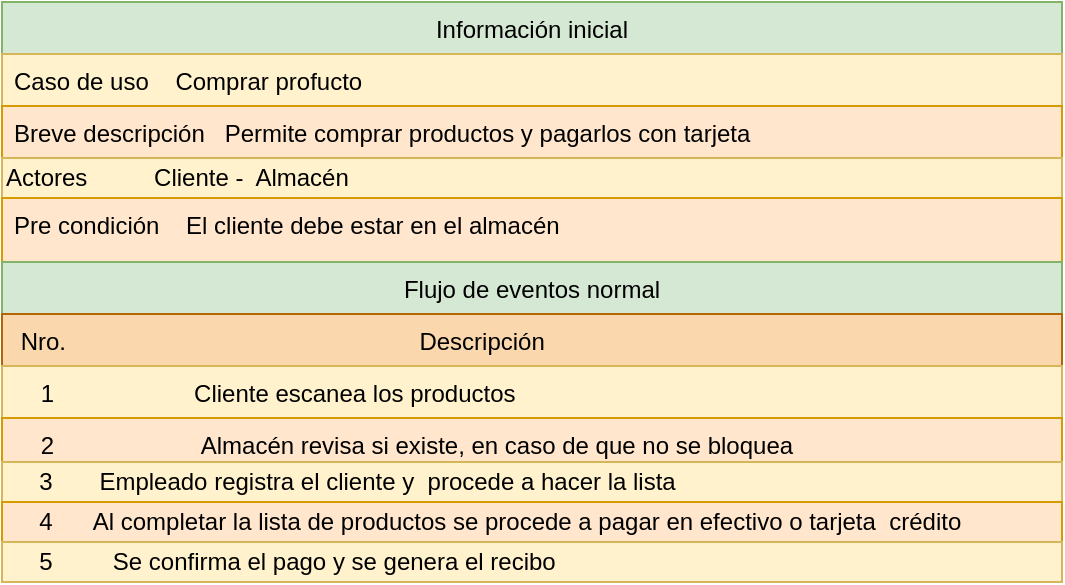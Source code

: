 <mxfile version="14.8.4" type="github">
  <diagram id="-N9R1DFv4vVeJDgOMUEk" name="Page-1">
    <mxGraphModel dx="782" dy="468" grid="1" gridSize="10" guides="1" tooltips="1" connect="1" arrows="1" fold="1" page="1" pageScale="1" pageWidth="827" pageHeight="1169" math="0" shadow="0">
      <root>
        <mxCell id="0" />
        <mxCell id="1" parent="0" />
        <mxCell id="l0epzVS-xQigdUnoJ-Vp-2" value="Información inicial" style="swimlane;fontStyle=0;childLayout=stackLayout;horizontal=1;startSize=26;horizontalStack=0;resizeParent=1;resizeParentMax=0;resizeLast=0;collapsible=1;marginBottom=0;fillColor=#d5e8d4;strokeColor=#82b366;" vertex="1" parent="1">
          <mxGeometry x="160" y="100" width="530" height="150" as="geometry" />
        </mxCell>
        <mxCell id="l0epzVS-xQigdUnoJ-Vp-3" value="Caso de uso    Comprar profucto  " style="text;strokeColor=#d6b656;fillColor=#fff2cc;align=left;verticalAlign=top;spacingLeft=4;spacingRight=4;overflow=hidden;rotatable=0;points=[[0,0.5],[1,0.5]];portConstraint=eastwest;" vertex="1" parent="l0epzVS-xQigdUnoJ-Vp-2">
          <mxGeometry y="26" width="530" height="26" as="geometry" />
        </mxCell>
        <mxCell id="l0epzVS-xQigdUnoJ-Vp-4" value="Breve descripción   Permite comprar productos y pagarlos con tarjeta" style="text;strokeColor=#d79b00;fillColor=#ffe6cc;align=left;verticalAlign=top;spacingLeft=4;spacingRight=4;overflow=hidden;rotatable=0;points=[[0,0.5],[1,0.5]];portConstraint=eastwest;" vertex="1" parent="l0epzVS-xQigdUnoJ-Vp-2">
          <mxGeometry y="52" width="530" height="26" as="geometry" />
        </mxCell>
        <mxCell id="l0epzVS-xQigdUnoJ-Vp-8" value="&lt;span&gt;Actores&amp;nbsp; &amp;nbsp; &amp;nbsp; &amp;nbsp; &amp;nbsp; Cliente -&amp;nbsp; Almacén&amp;nbsp;&lt;/span&gt;" style="text;html=1;strokeColor=#d6b656;fillColor=#fff2cc;align=left;verticalAlign=middle;whiteSpace=wrap;rounded=0;" vertex="1" parent="l0epzVS-xQigdUnoJ-Vp-2">
          <mxGeometry y="78" width="530" height="20" as="geometry" />
        </mxCell>
        <mxCell id="l0epzVS-xQigdUnoJ-Vp-5" value="Pre condición    El cliente debe estar en el almacén" style="text;strokeColor=#d79b00;fillColor=#ffe6cc;align=left;verticalAlign=top;spacingLeft=4;spacingRight=4;overflow=hidden;rotatable=0;points=[[0,0.5],[1,0.5]];portConstraint=eastwest;" vertex="1" parent="l0epzVS-xQigdUnoJ-Vp-2">
          <mxGeometry y="98" width="530" height="32" as="geometry" />
        </mxCell>
        <mxCell id="l0epzVS-xQigdUnoJ-Vp-9" value="Post condición&amp;nbsp; &amp;nbsp; Inicia el proceso de compra en el almacén" style="text;html=1;strokeColor=#d6b656;fillColor=#fff2cc;align=left;verticalAlign=middle;whiteSpace=wrap;rounded=0;" vertex="1" parent="l0epzVS-xQigdUnoJ-Vp-2">
          <mxGeometry y="130" width="530" height="20" as="geometry" />
        </mxCell>
        <mxCell id="l0epzVS-xQigdUnoJ-Vp-10" value="Flujo de eventos normal" style="swimlane;fontStyle=0;childLayout=stackLayout;horizontal=1;startSize=26;horizontalStack=0;resizeParent=1;resizeParentMax=0;resizeLast=0;collapsible=1;marginBottom=0;fillColor=#d5e8d4;strokeColor=#82b366;" vertex="1" parent="1">
          <mxGeometry x="160" y="230" width="530" height="160" as="geometry" />
        </mxCell>
        <mxCell id="l0epzVS-xQigdUnoJ-Vp-11" value=" Nro.                                                     Descripción " style="text;strokeColor=#b46504;fillColor=#fad7ac;align=left;verticalAlign=top;spacingLeft=4;spacingRight=4;overflow=hidden;rotatable=0;points=[[0,0.5],[1,0.5]];portConstraint=eastwest;" vertex="1" parent="l0epzVS-xQigdUnoJ-Vp-10">
          <mxGeometry y="26" width="530" height="26" as="geometry" />
        </mxCell>
        <mxCell id="l0epzVS-xQigdUnoJ-Vp-12" value="    1                     Cliente escanea los productos  " style="text;strokeColor=#d6b656;fillColor=#fff2cc;align=left;verticalAlign=top;spacingLeft=4;spacingRight=4;overflow=hidden;rotatable=0;points=[[0,0.5],[1,0.5]];portConstraint=eastwest;" vertex="1" parent="l0epzVS-xQigdUnoJ-Vp-10">
          <mxGeometry y="52" width="530" height="26" as="geometry" />
        </mxCell>
        <mxCell id="l0epzVS-xQigdUnoJ-Vp-13" value="    2                      Almacén revisa si existe, en caso de que no se bloquea" style="text;strokeColor=#d79b00;fillColor=#ffe6cc;align=left;verticalAlign=top;spacingLeft=4;spacingRight=4;overflow=hidden;rotatable=0;points=[[0,0.5],[1,0.5]];portConstraint=eastwest;" vertex="1" parent="l0epzVS-xQigdUnoJ-Vp-10">
          <mxGeometry y="78" width="530" height="22" as="geometry" />
        </mxCell>
        <mxCell id="l0epzVS-xQigdUnoJ-Vp-14" value="&amp;nbsp; &amp;nbsp; &amp;nbsp;3&amp;nbsp;&amp;nbsp;&lt;span style=&quot;white-space: pre&quot;&gt;	&lt;/span&gt;&lt;span style=&quot;white-space: pre&quot;&gt;	&amp;nbsp;&lt;/span&gt;&amp;nbsp; Empleado registra el cliente y&amp;nbsp; procede a hacer la lista" style="text;html=1;strokeColor=#d6b656;fillColor=#fff2cc;align=left;verticalAlign=middle;whiteSpace=wrap;rounded=0;" vertex="1" parent="l0epzVS-xQigdUnoJ-Vp-10">
          <mxGeometry y="100" width="530" height="20" as="geometry" />
        </mxCell>
        <mxCell id="l0epzVS-xQigdUnoJ-Vp-15" value="&amp;nbsp; &amp;nbsp; &amp;nbsp;4&amp;nbsp;&lt;span style=&quot;white-space: pre&quot;&gt;	&lt;/span&gt;&lt;span style=&quot;white-space: pre&quot;&gt;	&lt;/span&gt;&amp;nbsp; &amp;nbsp;Al completar la lista de productos se procede a pagar en efectivo o tarjeta&amp;nbsp; crédito" style="text;html=1;strokeColor=#d79b00;fillColor=#ffe6cc;align=left;verticalAlign=middle;whiteSpace=wrap;rounded=0;" vertex="1" parent="l0epzVS-xQigdUnoJ-Vp-10">
          <mxGeometry y="120" width="530" height="20" as="geometry" />
        </mxCell>
        <mxCell id="l0epzVS-xQigdUnoJ-Vp-16" value="&amp;nbsp; &amp;nbsp; &amp;nbsp;5&amp;nbsp; &amp;nbsp;&amp;nbsp;&lt;span style=&quot;white-space: pre&quot;&gt;	&lt;/span&gt;&lt;span style=&quot;white-space: pre&quot;&gt;	&lt;/span&gt;&amp;nbsp; &amp;nbsp;Se confirma el pago y se genera el recibo" style="text;html=1;strokeColor=#d6b656;fillColor=#fff2cc;align=left;verticalAlign=middle;whiteSpace=wrap;rounded=0;" vertex="1" parent="l0epzVS-xQigdUnoJ-Vp-10">
          <mxGeometry y="140" width="530" height="20" as="geometry" />
        </mxCell>
      </root>
    </mxGraphModel>
  </diagram>
</mxfile>
